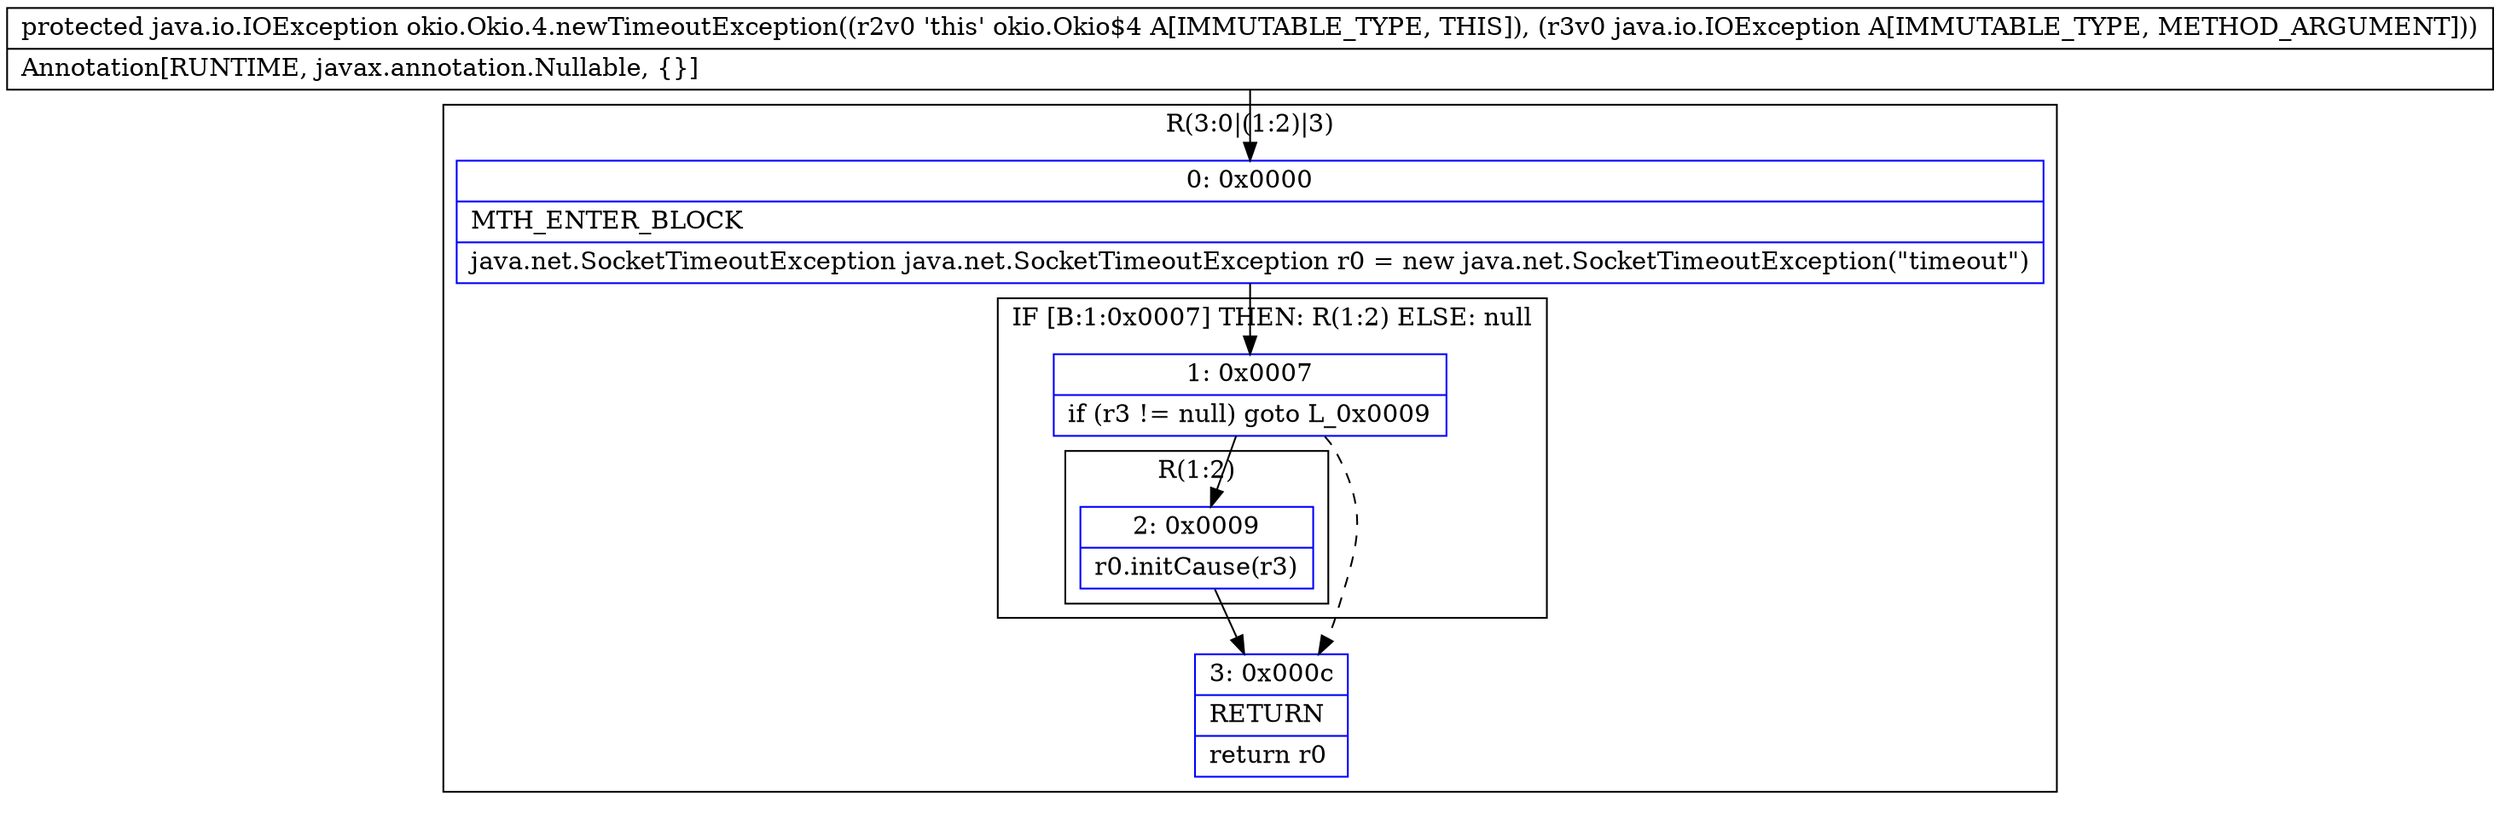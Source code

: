 digraph "CFG forokio.Okio.4.newTimeoutException(Ljava\/io\/IOException;)Ljava\/io\/IOException;" {
subgraph cluster_Region_1231331747 {
label = "R(3:0|(1:2)|3)";
node [shape=record,color=blue];
Node_0 [shape=record,label="{0\:\ 0x0000|MTH_ENTER_BLOCK\l|java.net.SocketTimeoutException java.net.SocketTimeoutException r0 = new java.net.SocketTimeoutException(\"timeout\")\l}"];
subgraph cluster_IfRegion_1281571421 {
label = "IF [B:1:0x0007] THEN: R(1:2) ELSE: null";
node [shape=record,color=blue];
Node_1 [shape=record,label="{1\:\ 0x0007|if (r3 != null) goto L_0x0009\l}"];
subgraph cluster_Region_888913608 {
label = "R(1:2)";
node [shape=record,color=blue];
Node_2 [shape=record,label="{2\:\ 0x0009|r0.initCause(r3)\l}"];
}
}
Node_3 [shape=record,label="{3\:\ 0x000c|RETURN\l|return r0\l}"];
}
MethodNode[shape=record,label="{protected java.io.IOException okio.Okio.4.newTimeoutException((r2v0 'this' okio.Okio$4 A[IMMUTABLE_TYPE, THIS]), (r3v0 java.io.IOException A[IMMUTABLE_TYPE, METHOD_ARGUMENT]))  | Annotation[RUNTIME, javax.annotation.Nullable, \{\}]\l}"];
MethodNode -> Node_0;
Node_0 -> Node_1;
Node_1 -> Node_2;
Node_1 -> Node_3[style=dashed];
Node_2 -> Node_3;
}

